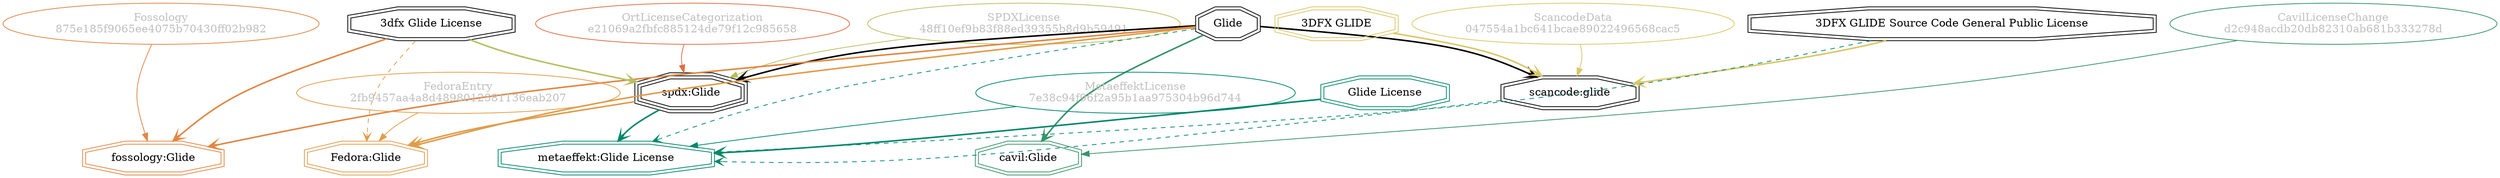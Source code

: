 strict digraph {
    node [shape=box];
    graph [splines=curved];
    2041 [label="SPDXLicense\n48ff10ef9b83f88ed39355b8d9b59491"
         ,fontcolor=gray
         ,color="#b8bf62"
         ,fillcolor="beige;1"
         ,shape=ellipse];
    2042 [label="spdx:Glide"
         ,shape=tripleoctagon];
    2043 [label=Glide
         ,shape=doubleoctagon];
    2044 [label="3dfx Glide License"
         ,shape=doubleoctagon];
    6732 [label="FedoraEntry\n2fb9457aa4a8d4898012381136eab207"
         ,fontcolor=gray
         ,color="#e09d4b"
         ,fillcolor="beige;1"
         ,shape=ellipse];
    6733 [label="Fedora:Glide"
         ,color="#e09d4b"
         ,shape=doubleoctagon];
    15989 [label="ScancodeData\n047554a1bc641bcae89022496568cac5"
          ,fontcolor=gray
          ,color="#dac767"
          ,fillcolor="beige;1"
          ,shape=ellipse];
    15990 [label="scancode:glide"
          ,shape=doubleoctagon];
    15991 [label="3DFX GLIDE"
          ,color="#dac767"
          ,shape=doubleoctagon];
    15992 [label="3DFX GLIDE Source Code General Public License"
          ,shape=doubleoctagon];
    25943 [label="Fossology\n875e185f9065ee4075b70430ff02b982"
          ,fontcolor=gray
          ,color="#e18745"
          ,fillcolor="beige;1"
          ,shape=ellipse];
    25944 [label="fossology:Glide"
          ,color="#e18745"
          ,shape=doubleoctagon];
    28731 [label="OrtLicenseCategorization\ne21069a2fbfc885124de79f12c985658"
          ,fontcolor=gray
          ,color="#e06f45"
          ,fillcolor="beige;1"
          ,shape=ellipse];
    36878 [label="CavilLicenseChange\nd2c948acdb20db82310ab681b333278d"
          ,fontcolor=gray
          ,color="#379469"
          ,fillcolor="beige;1"
          ,shape=ellipse];
    36879 [label="cavil:Glide"
          ,color="#379469"
          ,shape=doubleoctagon];
    43113 [label="MetaeffektLicense\n7e38c94f96f2a95b1aa975304b96d744"
          ,fontcolor=gray
          ,color="#00876c"
          ,fillcolor="beige;1"
          ,shape=ellipse];
    43114 [label="metaeffekt:Glide License"
          ,color="#00876c"
          ,shape=doubleoctagon];
    43115 [label="Glide License"
          ,color="#00876c"
          ,shape=doubleoctagon];
    2041 -> 2042 [weight=0.5
                 ,color="#b8bf62"];
    2042 -> 6733 [style=bold
                 ,arrowhead=vee
                 ,weight=0.7
                 ,color="#e09d4b"];
    2042 -> 43114 [style=bold
                  ,arrowhead=vee
                  ,weight=0.7
                  ,color="#00876c"];
    2043 -> 2042 [style=bold
                 ,arrowhead=vee
                 ,weight=0.7];
    2043 -> 6733 [style=bold
                 ,arrowhead=vee
                 ,weight=0.7
                 ,color="#e09d4b"];
    2043 -> 6733 [style=bold
                 ,arrowhead=vee
                 ,weight=0.7
                 ,color="#e09d4b"];
    2043 -> 15990 [style=bold
                  ,arrowhead=vee
                  ,weight=0.7];
    2043 -> 25944 [style=bold
                  ,arrowhead=vee
                  ,weight=0.7
                  ,color="#e18745"];
    2043 -> 36879 [style=bold
                  ,arrowhead=vee
                  ,weight=0.7
                  ,color="#379469"];
    2043 -> 36879 [style=bold
                  ,arrowhead=vee
                  ,weight=0.7
                  ,color="#379469"];
    2043 -> 43114 [style=dashed
                  ,arrowhead=vee
                  ,weight=0.5
                  ,color="#00876c"];
    2044 -> 2042 [style=bold
                 ,arrowhead=vee
                 ,weight=0.7
                 ,color="#b8bf62"];
    2044 -> 6733 [style=dashed
                 ,arrowhead=vee
                 ,weight=0.5
                 ,color="#e09d4b"];
    2044 -> 25944 [style=bold
                  ,arrowhead=vee
                  ,weight=0.7
                  ,color="#e18745"];
    6732 -> 6733 [weight=0.5
                 ,color="#e09d4b"];
    15989 -> 15990 [weight=0.5
                   ,color="#dac767"];
    15990 -> 43114 [style=dashed
                   ,arrowhead=vee
                   ,weight=0.5
                   ,color="#00876c"];
    15991 -> 15990 [style=bold
                   ,arrowhead=vee
                   ,weight=0.7
                   ,color="#dac767"];
    15992 -> 15990 [style=bold
                   ,arrowhead=vee
                   ,weight=0.7
                   ,color="#dac767"];
    15992 -> 43114 [style=dashed
                   ,arrowhead=vee
                   ,weight=0.5
                   ,color="#00876c"];
    25943 -> 25944 [weight=0.5
                   ,color="#e18745"];
    28731 -> 2042 [weight=0.5
                  ,color="#e06f45"];
    36878 -> 36879 [weight=0.5
                   ,color="#379469"];
    43113 -> 43114 [weight=0.5
                   ,color="#00876c"];
    43115 -> 43114 [style=bold
                   ,arrowhead=vee
                   ,weight=0.7
                   ,color="#00876c"];
    43115 -> 43114 [style=bold
                   ,arrowhead=vee
                   ,weight=0.7
                   ,color="#00876c"];
}
